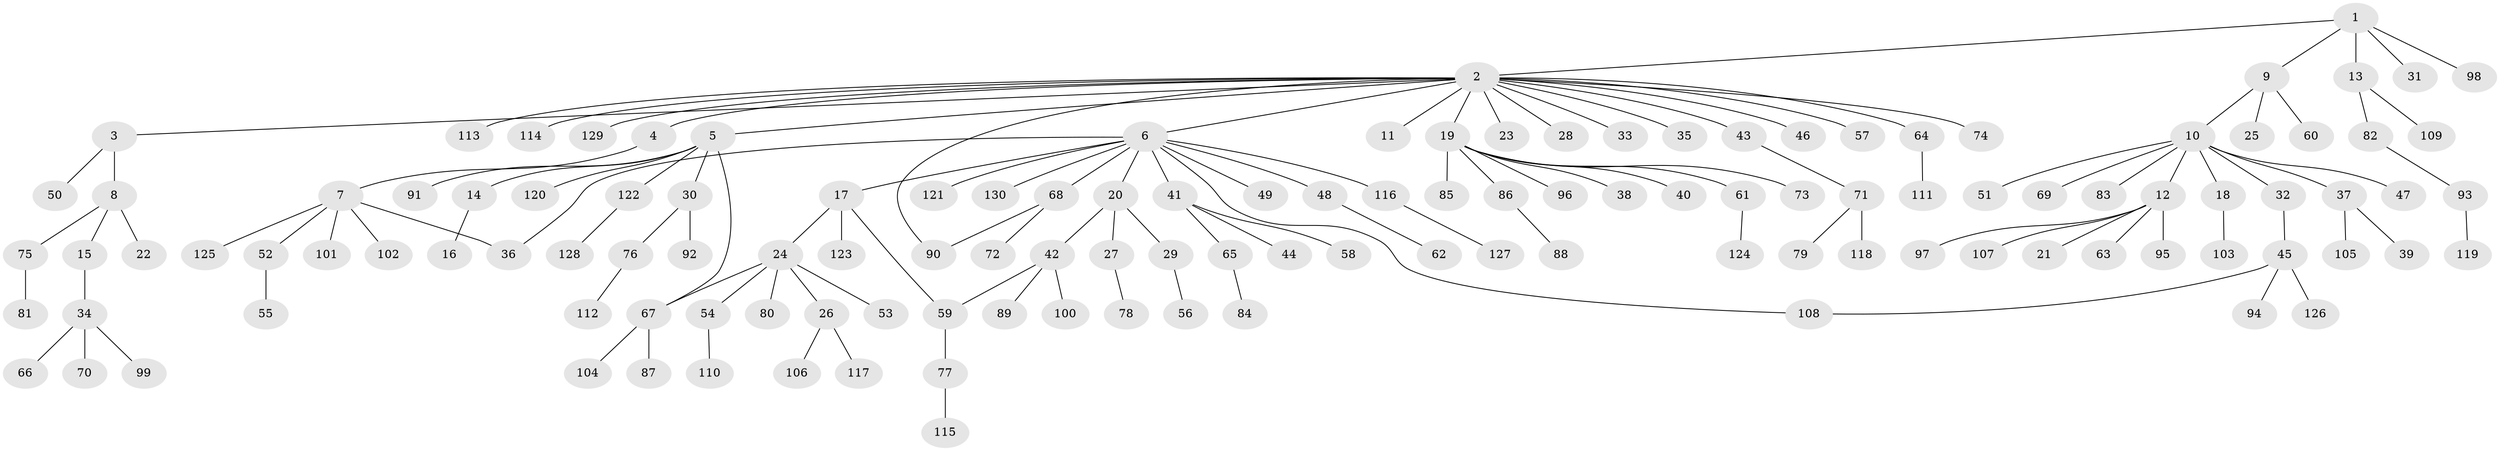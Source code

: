 // coarse degree distribution, {1: 0.7948717948717948, 14: 0.01282051282051282, 41: 0.01282051282051282, 2: 0.14102564102564102, 5: 0.01282051282051282, 4: 0.01282051282051282, 10: 0.01282051282051282}
// Generated by graph-tools (version 1.1) at 2025/50/03/04/25 21:50:32]
// undirected, 130 vertices, 134 edges
graph export_dot {
graph [start="1"]
  node [color=gray90,style=filled];
  1;
  2;
  3;
  4;
  5;
  6;
  7;
  8;
  9;
  10;
  11;
  12;
  13;
  14;
  15;
  16;
  17;
  18;
  19;
  20;
  21;
  22;
  23;
  24;
  25;
  26;
  27;
  28;
  29;
  30;
  31;
  32;
  33;
  34;
  35;
  36;
  37;
  38;
  39;
  40;
  41;
  42;
  43;
  44;
  45;
  46;
  47;
  48;
  49;
  50;
  51;
  52;
  53;
  54;
  55;
  56;
  57;
  58;
  59;
  60;
  61;
  62;
  63;
  64;
  65;
  66;
  67;
  68;
  69;
  70;
  71;
  72;
  73;
  74;
  75;
  76;
  77;
  78;
  79;
  80;
  81;
  82;
  83;
  84;
  85;
  86;
  87;
  88;
  89;
  90;
  91;
  92;
  93;
  94;
  95;
  96;
  97;
  98;
  99;
  100;
  101;
  102;
  103;
  104;
  105;
  106;
  107;
  108;
  109;
  110;
  111;
  112;
  113;
  114;
  115;
  116;
  117;
  118;
  119;
  120;
  121;
  122;
  123;
  124;
  125;
  126;
  127;
  128;
  129;
  130;
  1 -- 2;
  1 -- 9;
  1 -- 13;
  1 -- 31;
  1 -- 98;
  2 -- 3;
  2 -- 4;
  2 -- 5;
  2 -- 6;
  2 -- 11;
  2 -- 19;
  2 -- 23;
  2 -- 28;
  2 -- 33;
  2 -- 35;
  2 -- 43;
  2 -- 46;
  2 -- 57;
  2 -- 64;
  2 -- 74;
  2 -- 90;
  2 -- 113;
  2 -- 114;
  2 -- 129;
  3 -- 8;
  3 -- 50;
  4 -- 7;
  5 -- 14;
  5 -- 30;
  5 -- 67;
  5 -- 91;
  5 -- 120;
  5 -- 122;
  6 -- 17;
  6 -- 20;
  6 -- 36;
  6 -- 41;
  6 -- 48;
  6 -- 49;
  6 -- 68;
  6 -- 108;
  6 -- 116;
  6 -- 121;
  6 -- 130;
  7 -- 36;
  7 -- 52;
  7 -- 101;
  7 -- 102;
  7 -- 125;
  8 -- 15;
  8 -- 22;
  8 -- 75;
  9 -- 10;
  9 -- 25;
  9 -- 60;
  10 -- 12;
  10 -- 18;
  10 -- 32;
  10 -- 37;
  10 -- 47;
  10 -- 51;
  10 -- 69;
  10 -- 83;
  12 -- 21;
  12 -- 63;
  12 -- 95;
  12 -- 97;
  12 -- 107;
  13 -- 82;
  13 -- 109;
  14 -- 16;
  15 -- 34;
  17 -- 24;
  17 -- 59;
  17 -- 123;
  18 -- 103;
  19 -- 38;
  19 -- 40;
  19 -- 61;
  19 -- 73;
  19 -- 85;
  19 -- 86;
  19 -- 96;
  20 -- 27;
  20 -- 29;
  20 -- 42;
  24 -- 26;
  24 -- 53;
  24 -- 54;
  24 -- 67;
  24 -- 80;
  26 -- 106;
  26 -- 117;
  27 -- 78;
  29 -- 56;
  30 -- 76;
  30 -- 92;
  32 -- 45;
  34 -- 66;
  34 -- 70;
  34 -- 99;
  37 -- 39;
  37 -- 105;
  41 -- 44;
  41 -- 58;
  41 -- 65;
  42 -- 59;
  42 -- 89;
  42 -- 100;
  43 -- 71;
  45 -- 94;
  45 -- 108;
  45 -- 126;
  48 -- 62;
  52 -- 55;
  54 -- 110;
  59 -- 77;
  61 -- 124;
  64 -- 111;
  65 -- 84;
  67 -- 87;
  67 -- 104;
  68 -- 72;
  68 -- 90;
  71 -- 79;
  71 -- 118;
  75 -- 81;
  76 -- 112;
  77 -- 115;
  82 -- 93;
  86 -- 88;
  93 -- 119;
  116 -- 127;
  122 -- 128;
}
